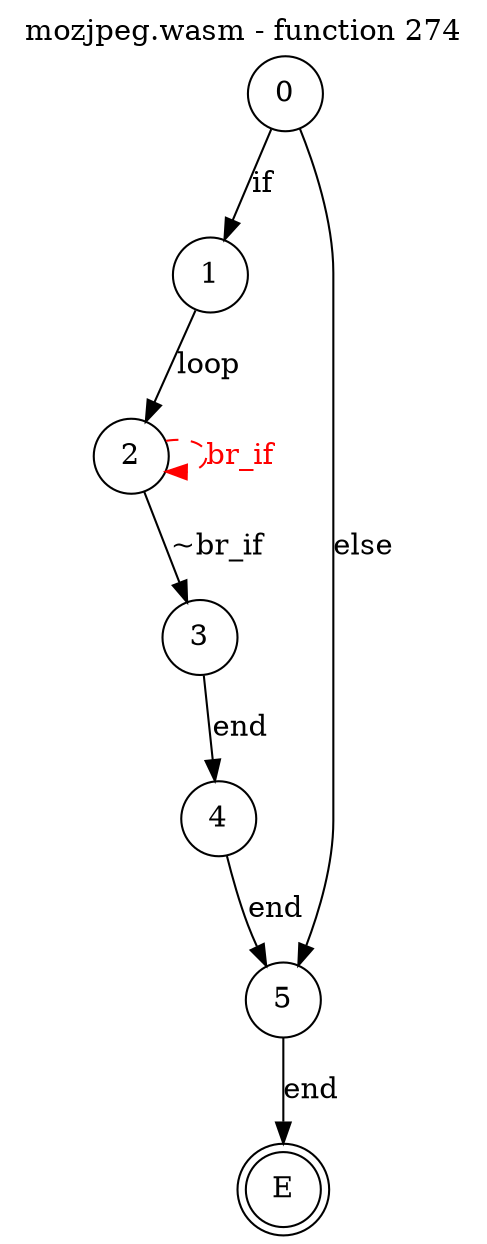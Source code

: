 digraph finite_state_machine {
    label = "mozjpeg.wasm - function 274"
    labelloc =  t
    labelfontsize = 16
    labelfontcolor = black
    labelfontname = "Helvetica"
    node [shape = doublecircle]; E ;
node [shape=circle, fontcolor=black, style="", label="0"]0
node [shape=circle, fontcolor=black, style="", label="1"]1
node [shape=circle, fontcolor=black, style="", label="2"]2
node [shape=circle, fontcolor=black, style="", label="3"]3
node [shape=circle, fontcolor=black, style="", label="4"]4
node [shape=circle, fontcolor=black, style="", label="5"]5
node [shape=circle, fontcolor=black, style="", label="E"]E
    0 -> 1[label="if"];
    0 -> 5[label="else"];
    1 -> 2[label="loop"];
    2 -> 3[label="~br_if"];
    2 -> 2[style="dashed" color="red" fontcolor="red" label="br_if"];
    3 -> 4[label="end"];
    4 -> 5[label="end"];
    5 -> E[label="end"];
}
